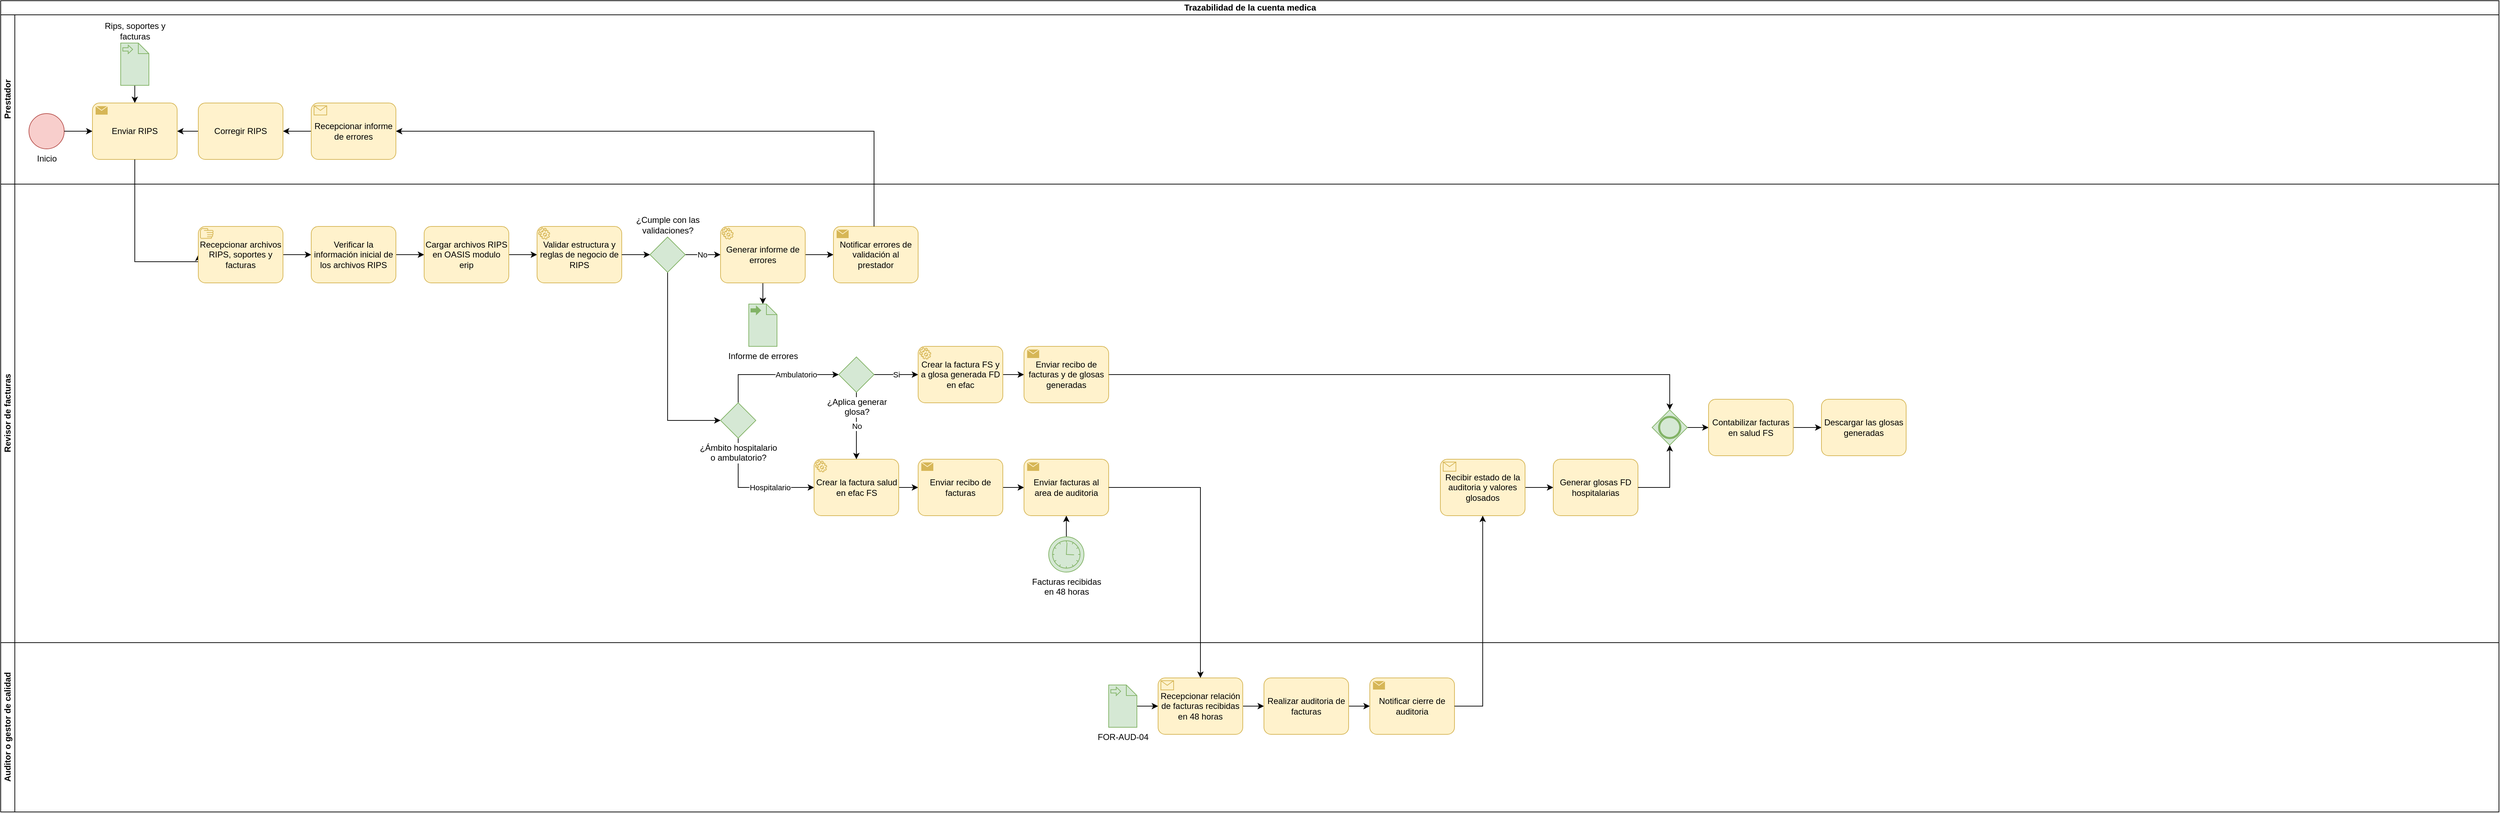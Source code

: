<mxfile version="22.0.6" type="github">
  <diagram id="C5RBs43oDa-KdzZeNtuy" name="Page-1">
    <mxGraphModel dx="1434" dy="758" grid="1" gridSize="10" guides="1" tooltips="1" connect="1" arrows="1" fold="1" page="1" pageScale="1" pageWidth="3540" pageHeight="2000" math="0" shadow="0">
      <root>
        <mxCell id="WIyWlLk6GJQsqaUBKTNV-0" />
        <mxCell id="WIyWlLk6GJQsqaUBKTNV-1" parent="WIyWlLk6GJQsqaUBKTNV-0" />
        <mxCell id="2aWyeMzdCx-4pzrAcmwg-5" value="Trazabilidad de la cuenta medica" style="swimlane;childLayout=stackLayout;resizeParent=1;resizeParentMax=0;horizontal=1;startSize=20;horizontalStack=0;html=1;" parent="WIyWlLk6GJQsqaUBKTNV-1" vertex="1">
          <mxGeometry x="10" y="10" width="3540" height="1150" as="geometry" />
        </mxCell>
        <mxCell id="2aWyeMzdCx-4pzrAcmwg-6" value="Prestador" style="swimlane;startSize=20;horizontal=0;html=1;" parent="2aWyeMzdCx-4pzrAcmwg-5" vertex="1">
          <mxGeometry y="20" width="3540" height="240" as="geometry" />
        </mxCell>
        <mxCell id="iBdwi_y_V-MF7VwGNMja-70" style="edgeStyle=orthogonalEdgeStyle;rounded=0;orthogonalLoop=1;jettySize=auto;html=1;entryX=0.5;entryY=0;entryDx=0;entryDy=0;entryPerimeter=0;" edge="1" parent="2aWyeMzdCx-4pzrAcmwg-6" source="iBdwi_y_V-MF7VwGNMja-1" target="iBdwi_y_V-MF7VwGNMja-90">
          <mxGeometry relative="1" as="geometry" />
        </mxCell>
        <mxCell id="iBdwi_y_V-MF7VwGNMja-1" value="Rips, soportes y &lt;br&gt;facturas" style="shape=mxgraph.bpmn.data;labelPosition=center;verticalLabelPosition=top;align=center;verticalAlign=bottom;size=15;html=1;bpmnTransferType=input;fillColor=#d5e8d4;strokeColor=#82b366;" vertex="1" parent="2aWyeMzdCx-4pzrAcmwg-6">
          <mxGeometry x="170" y="40" width="40" height="60" as="geometry" />
        </mxCell>
        <mxCell id="iBdwi_y_V-MF7VwGNMja-94" style="edgeStyle=orthogonalEdgeStyle;rounded=0;orthogonalLoop=1;jettySize=auto;html=1;" edge="1" parent="2aWyeMzdCx-4pzrAcmwg-6" source="iBdwi_y_V-MF7VwGNMja-22" target="iBdwi_y_V-MF7VwGNMja-92">
          <mxGeometry relative="1" as="geometry" />
        </mxCell>
        <mxCell id="iBdwi_y_V-MF7VwGNMja-22" value="Recepcionar informe de errores" style="points=[[0.25,0,0],[0.5,0,0],[0.75,0,0],[1,0.25,0],[1,0.5,0],[1,0.75,0],[0.75,1,0],[0.5,1,0],[0.25,1,0],[0,0.75,0],[0,0.5,0],[0,0.25,0]];shape=mxgraph.bpmn.task;whiteSpace=wrap;rectStyle=rounded;size=10;html=1;container=1;expand=0;collapsible=0;taskMarker=receive;fillColor=#fff2cc;strokeColor=#d6b656;" vertex="1" parent="2aWyeMzdCx-4pzrAcmwg-6">
          <mxGeometry x="440" y="125" width="120" height="80" as="geometry" />
        </mxCell>
        <mxCell id="iBdwi_y_V-MF7VwGNMja-0" value="Inicio" style="points=[[0.145,0.145,0],[0.5,0,0],[0.855,0.145,0],[1,0.5,0],[0.855,0.855,0],[0.5,1,0],[0.145,0.855,0],[0,0.5,0]];shape=mxgraph.bpmn.event;html=1;verticalLabelPosition=bottom;labelBackgroundColor=#ffffff;verticalAlign=top;align=center;perimeter=ellipsePerimeter;outlineConnect=0;aspect=fixed;outline=standard;symbol=general;fillColor=#f8cecc;strokeColor=#b85450;" vertex="1" parent="2aWyeMzdCx-4pzrAcmwg-6">
          <mxGeometry x="40" y="140" width="50" height="50" as="geometry" />
        </mxCell>
        <mxCell id="iBdwi_y_V-MF7VwGNMja-4" style="edgeStyle=orthogonalEdgeStyle;rounded=0;orthogonalLoop=1;jettySize=auto;html=1;entryX=0;entryY=0.5;entryDx=0;entryDy=0;entryPerimeter=0;" edge="1" parent="2aWyeMzdCx-4pzrAcmwg-6" source="iBdwi_y_V-MF7VwGNMja-0" target="iBdwi_y_V-MF7VwGNMja-90">
          <mxGeometry relative="1" as="geometry">
            <mxPoint x="130" y="-400" as="targetPoint" />
          </mxGeometry>
        </mxCell>
        <mxCell id="iBdwi_y_V-MF7VwGNMja-90" value="Enviar RIPS" style="points=[[0.25,0,0],[0.5,0,0],[0.75,0,0],[1,0.25,0],[1,0.5,0],[1,0.75,0],[0.75,1,0],[0.5,1,0],[0.25,1,0],[0,0.75,0],[0,0.5,0],[0,0.25,0]];shape=mxgraph.bpmn.task;whiteSpace=wrap;rectStyle=rounded;size=10;html=1;container=1;expand=0;collapsible=0;taskMarker=send;fillColor=#fff2cc;strokeColor=#d6b656;" vertex="1" parent="2aWyeMzdCx-4pzrAcmwg-6">
          <mxGeometry x="130" y="125" width="120" height="80" as="geometry" />
        </mxCell>
        <mxCell id="iBdwi_y_V-MF7VwGNMja-93" style="edgeStyle=orthogonalEdgeStyle;rounded=0;orthogonalLoop=1;jettySize=auto;html=1;" edge="1" parent="2aWyeMzdCx-4pzrAcmwg-6" source="iBdwi_y_V-MF7VwGNMja-92" target="iBdwi_y_V-MF7VwGNMja-90">
          <mxGeometry relative="1" as="geometry" />
        </mxCell>
        <mxCell id="iBdwi_y_V-MF7VwGNMja-92" value="Corregir RIPS" style="points=[[0.25,0,0],[0.5,0,0],[0.75,0,0],[1,0.25,0],[1,0.5,0],[1,0.75,0],[0.75,1,0],[0.5,1,0],[0.25,1,0],[0,0.75,0],[0,0.5,0],[0,0.25,0]];shape=mxgraph.bpmn.task;whiteSpace=wrap;rectStyle=rounded;size=10;html=1;container=1;expand=0;collapsible=0;taskMarker=abstract;fillColor=#fff2cc;strokeColor=#d6b656;" vertex="1" parent="2aWyeMzdCx-4pzrAcmwg-6">
          <mxGeometry x="280" y="125" width="120" height="80" as="geometry" />
        </mxCell>
        <mxCell id="iBdwi_y_V-MF7VwGNMja-71" style="edgeStyle=orthogonalEdgeStyle;rounded=0;orthogonalLoop=1;jettySize=auto;html=1;entryX=0;entryY=0.5;entryDx=0;entryDy=0;entryPerimeter=0;exitX=0.5;exitY=1;exitDx=0;exitDy=0;exitPerimeter=0;" edge="1" parent="2aWyeMzdCx-4pzrAcmwg-5" source="iBdwi_y_V-MF7VwGNMja-90" target="iBdwi_y_V-MF7VwGNMja-60">
          <mxGeometry relative="1" as="geometry">
            <Array as="points">
              <mxPoint x="190" y="370" />
            </Array>
          </mxGeometry>
        </mxCell>
        <mxCell id="iBdwi_y_V-MF7VwGNMja-24" value="Revisor de facturas" style="swimlane;startSize=20;horizontal=0;html=1;" vertex="1" parent="2aWyeMzdCx-4pzrAcmwg-5">
          <mxGeometry y="260" width="3540" height="650" as="geometry" />
        </mxCell>
        <mxCell id="iBdwi_y_V-MF7VwGNMja-55" value="" style="edgeStyle=orthogonalEdgeStyle;rounded=0;orthogonalLoop=1;jettySize=auto;html=1;" edge="1" parent="iBdwi_y_V-MF7VwGNMja-24" source="iBdwi_y_V-MF7VwGNMja-60" target="iBdwi_y_V-MF7VwGNMja-57">
          <mxGeometry relative="1" as="geometry">
            <mxPoint x="420" y="100" as="sourcePoint" />
          </mxGeometry>
        </mxCell>
        <mxCell id="iBdwi_y_V-MF7VwGNMja-56" value="" style="edgeStyle=orthogonalEdgeStyle;rounded=0;orthogonalLoop=1;jettySize=auto;html=1;" edge="1" parent="iBdwi_y_V-MF7VwGNMja-24" source="iBdwi_y_V-MF7VwGNMja-57" target="iBdwi_y_V-MF7VwGNMja-59">
          <mxGeometry relative="1" as="geometry" />
        </mxCell>
        <mxCell id="iBdwi_y_V-MF7VwGNMja-57" value="Verificar la información inicial de los archivos RIPS" style="points=[[0.25,0,0],[0.5,0,0],[0.75,0,0],[1,0.25,0],[1,0.5,0],[1,0.75,0],[0.75,1,0],[0.5,1,0],[0.25,1,0],[0,0.75,0],[0,0.5,0],[0,0.25,0]];shape=mxgraph.bpmn.task;whiteSpace=wrap;rectStyle=rounded;size=10;html=1;container=1;expand=0;collapsible=0;taskMarker=abstract;fillColor=#fff2cc;strokeColor=#d6b656;" vertex="1" parent="iBdwi_y_V-MF7VwGNMja-24">
          <mxGeometry x="440" y="60" width="120" height="80" as="geometry" />
        </mxCell>
        <mxCell id="iBdwi_y_V-MF7VwGNMja-58" style="edgeStyle=orthogonalEdgeStyle;rounded=0;orthogonalLoop=1;jettySize=auto;html=1;" edge="1" parent="iBdwi_y_V-MF7VwGNMja-24" source="iBdwi_y_V-MF7VwGNMja-59" target="iBdwi_y_V-MF7VwGNMja-61">
          <mxGeometry relative="1" as="geometry" />
        </mxCell>
        <mxCell id="iBdwi_y_V-MF7VwGNMja-59" value="Cargar archivos RIPS en OASIS modulo erip" style="points=[[0.25,0,0],[0.5,0,0],[0.75,0,0],[1,0.25,0],[1,0.5,0],[1,0.75,0],[0.75,1,0],[0.5,1,0],[0.25,1,0],[0,0.75,0],[0,0.5,0],[0,0.25,0]];shape=mxgraph.bpmn.task;whiteSpace=wrap;rectStyle=rounded;size=10;html=1;container=1;expand=0;collapsible=0;taskMarker=abstract;fillColor=#fff2cc;strokeColor=#d6b656;" vertex="1" parent="iBdwi_y_V-MF7VwGNMja-24">
          <mxGeometry x="600" y="60" width="120" height="80" as="geometry" />
        </mxCell>
        <mxCell id="iBdwi_y_V-MF7VwGNMja-60" value="Recepcionar archivos RIPS, soportes y facturas" style="points=[[0.25,0,0],[0.5,0,0],[0.75,0,0],[1,0.25,0],[1,0.5,0],[1,0.75,0],[0.75,1,0],[0.5,1,0],[0.25,1,0],[0,0.75,0],[0,0.5,0],[0,0.25,0]];shape=mxgraph.bpmn.task;whiteSpace=wrap;rectStyle=rounded;size=10;html=1;container=1;expand=0;collapsible=0;taskMarker=manual;fillColor=#fff2cc;strokeColor=#d6b656;" vertex="1" parent="iBdwi_y_V-MF7VwGNMja-24">
          <mxGeometry x="280" y="60" width="120" height="80" as="geometry" />
        </mxCell>
        <mxCell id="iBdwi_y_V-MF7VwGNMja-61" value="Validar estructura y reglas de negocio de RIPS" style="points=[[0.25,0,0],[0.5,0,0],[0.75,0,0],[1,0.25,0],[1,0.5,0],[1,0.75,0],[0.75,1,0],[0.5,1,0],[0.25,1,0],[0,0.75,0],[0,0.5,0],[0,0.25,0]];shape=mxgraph.bpmn.task;whiteSpace=wrap;rectStyle=rounded;size=10;html=1;container=1;expand=0;collapsible=0;taskMarker=service;fillColor=#fff2cc;strokeColor=#d6b656;" vertex="1" parent="iBdwi_y_V-MF7VwGNMja-24">
          <mxGeometry x="760" y="60" width="120" height="80" as="geometry" />
        </mxCell>
        <mxCell id="iBdwi_y_V-MF7VwGNMja-62" value="No" style="edgeStyle=orthogonalEdgeStyle;rounded=0;orthogonalLoop=1;jettySize=auto;html=1;" edge="1" parent="iBdwi_y_V-MF7VwGNMja-24" source="iBdwi_y_V-MF7VwGNMja-63" target="iBdwi_y_V-MF7VwGNMja-67">
          <mxGeometry x="-0.067" relative="1" as="geometry">
            <mxPoint as="offset" />
          </mxGeometry>
        </mxCell>
        <mxCell id="iBdwi_y_V-MF7VwGNMja-73" style="edgeStyle=orthogonalEdgeStyle;rounded=0;orthogonalLoop=1;jettySize=auto;html=1;entryX=0;entryY=0.5;entryDx=0;entryDy=0;entryPerimeter=0;" edge="1" parent="iBdwi_y_V-MF7VwGNMja-24" source="iBdwi_y_V-MF7VwGNMja-63" target="iBdwi_y_V-MF7VwGNMja-75">
          <mxGeometry relative="1" as="geometry">
            <mxPoint x="945" y="320" as="targetPoint" />
            <Array as="points">
              <mxPoint x="945" y="335" />
            </Array>
          </mxGeometry>
        </mxCell>
        <mxCell id="iBdwi_y_V-MF7VwGNMja-63" value="¿Cumple con las&lt;br&gt;validaciones?" style="points=[[0.25,0.25,0],[0.5,0,0],[0.75,0.25,0],[1,0.5,0],[0.75,0.75,0],[0.5,1,0],[0.25,0.75,0],[0,0.5,0]];shape=mxgraph.bpmn.gateway2;html=1;verticalLabelPosition=top;labelBackgroundColor=#ffffff;verticalAlign=bottom;align=center;perimeter=rhombusPerimeter;outlineConnect=0;outline=none;symbol=none;fillColor=#d5e8d4;strokeColor=#82b366;horizontal=1;labelPosition=center;" vertex="1" parent="iBdwi_y_V-MF7VwGNMja-24">
          <mxGeometry x="920" y="75" width="50" height="50" as="geometry" />
        </mxCell>
        <mxCell id="iBdwi_y_V-MF7VwGNMja-64" style="edgeStyle=orthogonalEdgeStyle;rounded=0;orthogonalLoop=1;jettySize=auto;html=1;entryX=0;entryY=0.5;entryDx=0;entryDy=0;entryPerimeter=0;" edge="1" parent="iBdwi_y_V-MF7VwGNMja-24" source="iBdwi_y_V-MF7VwGNMja-61" target="iBdwi_y_V-MF7VwGNMja-63">
          <mxGeometry relative="1" as="geometry" />
        </mxCell>
        <mxCell id="iBdwi_y_V-MF7VwGNMja-65" style="edgeStyle=orthogonalEdgeStyle;rounded=0;orthogonalLoop=1;jettySize=auto;html=1;" edge="1" parent="iBdwi_y_V-MF7VwGNMja-24" source="iBdwi_y_V-MF7VwGNMja-67" target="iBdwi_y_V-MF7VwGNMja-68">
          <mxGeometry relative="1" as="geometry" />
        </mxCell>
        <mxCell id="iBdwi_y_V-MF7VwGNMja-66" style="edgeStyle=orthogonalEdgeStyle;rounded=0;orthogonalLoop=1;jettySize=auto;html=1;" edge="1" parent="iBdwi_y_V-MF7VwGNMja-24" source="iBdwi_y_V-MF7VwGNMja-67" target="iBdwi_y_V-MF7VwGNMja-69">
          <mxGeometry relative="1" as="geometry" />
        </mxCell>
        <mxCell id="iBdwi_y_V-MF7VwGNMja-67" value="Generar informe de errores" style="points=[[0.25,0,0],[0.5,0,0],[0.75,0,0],[1,0.25,0],[1,0.5,0],[1,0.75,0],[0.75,1,0],[0.5,1,0],[0.25,1,0],[0,0.75,0],[0,0.5,0],[0,0.25,0]];shape=mxgraph.bpmn.task;whiteSpace=wrap;rectStyle=rounded;size=10;html=1;container=1;expand=0;collapsible=0;taskMarker=service;fillColor=#fff2cc;strokeColor=#d6b656;" vertex="1" parent="iBdwi_y_V-MF7VwGNMja-24">
          <mxGeometry x="1020" y="60" width="120" height="80" as="geometry" />
        </mxCell>
        <mxCell id="iBdwi_y_V-MF7VwGNMja-68" value="Informe de errores" style="shape=mxgraph.bpmn.data;labelPosition=center;verticalLabelPosition=bottom;align=center;verticalAlign=top;size=15;html=1;bpmnTransferType=output;fillColor=#d5e8d4;strokeColor=#82b366;" vertex="1" parent="iBdwi_y_V-MF7VwGNMja-24">
          <mxGeometry x="1060" y="170" width="40" height="60" as="geometry" />
        </mxCell>
        <mxCell id="iBdwi_y_V-MF7VwGNMja-69" value="Notificar errores de validación al prestador" style="points=[[0.25,0,0],[0.5,0,0],[0.75,0,0],[1,0.25,0],[1,0.5,0],[1,0.75,0],[0.75,1,0],[0.5,1,0],[0.25,1,0],[0,0.75,0],[0,0.5,0],[0,0.25,0]];shape=mxgraph.bpmn.task;whiteSpace=wrap;rectStyle=rounded;size=10;html=1;container=1;expand=0;collapsible=0;taskMarker=send;fillColor=#fff2cc;strokeColor=#d6b656;" vertex="1" parent="iBdwi_y_V-MF7VwGNMja-24">
          <mxGeometry x="1180" y="60" width="120" height="80" as="geometry" />
        </mxCell>
        <mxCell id="iBdwi_y_V-MF7VwGNMja-77" value="Ambulatorio" style="edgeStyle=orthogonalEdgeStyle;rounded=0;orthogonalLoop=1;jettySize=auto;html=1;entryX=0;entryY=0.5;entryDx=0;entryDy=0;entryPerimeter=0;" edge="1" parent="iBdwi_y_V-MF7VwGNMja-24" source="iBdwi_y_V-MF7VwGNMja-75" target="iBdwi_y_V-MF7VwGNMja-79">
          <mxGeometry x="0.333" relative="1" as="geometry">
            <mxPoint x="1120" y="420" as="targetPoint" />
            <Array as="points">
              <mxPoint x="1045" y="270" />
            </Array>
            <mxPoint as="offset" />
          </mxGeometry>
        </mxCell>
        <mxCell id="iBdwi_y_V-MF7VwGNMja-82" style="edgeStyle=orthogonalEdgeStyle;rounded=0;orthogonalLoop=1;jettySize=auto;html=1;entryX=0;entryY=0.5;entryDx=0;entryDy=0;entryPerimeter=0;" edge="1" parent="iBdwi_y_V-MF7VwGNMja-24" source="iBdwi_y_V-MF7VwGNMja-74" target="iBdwi_y_V-MF7VwGNMja-99">
          <mxGeometry relative="1" as="geometry">
            <mxPoint x="1300" y="430" as="targetPoint" />
          </mxGeometry>
        </mxCell>
        <mxCell id="iBdwi_y_V-MF7VwGNMja-76" value="Hospitalario" style="edgeStyle=orthogonalEdgeStyle;rounded=0;orthogonalLoop=1;jettySize=auto;html=1;entryX=0;entryY=0.5;entryDx=0;entryDy=0;entryPerimeter=0;" edge="1" parent="iBdwi_y_V-MF7VwGNMja-24" source="iBdwi_y_V-MF7VwGNMja-75" target="iBdwi_y_V-MF7VwGNMja-74">
          <mxGeometry x="0.296" relative="1" as="geometry">
            <Array as="points">
              <mxPoint x="1045" y="430" />
            </Array>
            <mxPoint as="offset" />
          </mxGeometry>
        </mxCell>
        <mxCell id="iBdwi_y_V-MF7VwGNMja-74" value="Crear la factura salud en efac FS" style="points=[[0.25,0,0],[0.5,0,0],[0.75,0,0],[1,0.25,0],[1,0.5,0],[1,0.75,0],[0.75,1,0],[0.5,1,0],[0.25,1,0],[0,0.75,0],[0,0.5,0],[0,0.25,0]];shape=mxgraph.bpmn.task;whiteSpace=wrap;rectStyle=rounded;size=10;html=1;container=1;expand=0;collapsible=0;taskMarker=service;fillColor=#fff2cc;strokeColor=#d6b656;" vertex="1" parent="iBdwi_y_V-MF7VwGNMja-24">
          <mxGeometry x="1152.5" y="390" width="120" height="80" as="geometry" />
        </mxCell>
        <mxCell id="iBdwi_y_V-MF7VwGNMja-85" style="edgeStyle=orthogonalEdgeStyle;rounded=0;orthogonalLoop=1;jettySize=auto;html=1;" edge="1" parent="iBdwi_y_V-MF7VwGNMja-24" source="iBdwi_y_V-MF7VwGNMja-78" target="iBdwi_y_V-MF7VwGNMja-87">
          <mxGeometry relative="1" as="geometry">
            <mxPoint x="1510" y="415" as="targetPoint" />
          </mxGeometry>
        </mxCell>
        <mxCell id="iBdwi_y_V-MF7VwGNMja-78" value="Crear la factura FS y a glosa generada FD en efac" style="points=[[0.25,0,0],[0.5,0,0],[0.75,0,0],[1,0.25,0],[1,0.5,0],[1,0.75,0],[0.75,1,0],[0.5,1,0],[0.25,1,0],[0,0.75,0],[0,0.5,0],[0,0.25,0]];shape=mxgraph.bpmn.task;whiteSpace=wrap;rectStyle=rounded;size=10;html=1;container=1;expand=0;collapsible=0;taskMarker=service;fillColor=#fff2cc;strokeColor=#d6b656;" vertex="1" parent="iBdwi_y_V-MF7VwGNMja-24">
          <mxGeometry x="1300" y="230" width="120" height="80" as="geometry" />
        </mxCell>
        <mxCell id="iBdwi_y_V-MF7VwGNMja-80" value="Si" style="edgeStyle=orthogonalEdgeStyle;rounded=0;orthogonalLoop=1;jettySize=auto;html=1;" edge="1" parent="iBdwi_y_V-MF7VwGNMja-24" source="iBdwi_y_V-MF7VwGNMja-79" target="iBdwi_y_V-MF7VwGNMja-78">
          <mxGeometry relative="1" as="geometry">
            <mxPoint x="1280" y="415" as="targetPoint" />
          </mxGeometry>
        </mxCell>
        <mxCell id="iBdwi_y_V-MF7VwGNMja-81" value="No" style="edgeStyle=orthogonalEdgeStyle;rounded=0;orthogonalLoop=1;jettySize=auto;html=1;" edge="1" parent="iBdwi_y_V-MF7VwGNMja-24" source="iBdwi_y_V-MF7VwGNMja-79" target="iBdwi_y_V-MF7VwGNMja-74">
          <mxGeometry relative="1" as="geometry" />
        </mxCell>
        <mxCell id="iBdwi_y_V-MF7VwGNMja-79" value="¿Aplica generar&lt;br&gt;glosa?" style="points=[[0.25,0.25,0],[0.5,0,0],[0.75,0.25,0],[1,0.5,0],[0.75,0.75,0],[0.5,1,0],[0.25,0.75,0],[0,0.5,0]];shape=mxgraph.bpmn.gateway2;html=1;verticalLabelPosition=bottom;labelBackgroundColor=#ffffff;verticalAlign=top;align=center;perimeter=rhombusPerimeter;outlineConnect=0;outline=none;symbol=none;fillColor=#d5e8d4;strokeColor=#82b366;" vertex="1" parent="iBdwi_y_V-MF7VwGNMja-24">
          <mxGeometry x="1187.5" y="245" width="50" height="50" as="geometry" />
        </mxCell>
        <mxCell id="iBdwi_y_V-MF7VwGNMja-89" style="edgeStyle=orthogonalEdgeStyle;rounded=0;orthogonalLoop=1;jettySize=auto;html=1;exitX=1;exitY=0.5;exitDx=0;exitDy=0;exitPerimeter=0;" edge="1" parent="iBdwi_y_V-MF7VwGNMja-24" source="iBdwi_y_V-MF7VwGNMja-99" target="iBdwi_y_V-MF7VwGNMja-88">
          <mxGeometry relative="1" as="geometry">
            <mxPoint x="1420" y="430" as="sourcePoint" />
          </mxGeometry>
        </mxCell>
        <mxCell id="iBdwi_y_V-MF7VwGNMja-72" style="edgeStyle=orthogonalEdgeStyle;rounded=0;orthogonalLoop=1;jettySize=auto;html=1;entryX=1;entryY=0.5;entryDx=0;entryDy=0;entryPerimeter=0;" edge="1" parent="iBdwi_y_V-MF7VwGNMja-24" target="iBdwi_y_V-MF7VwGNMja-22">
          <mxGeometry relative="1" as="geometry">
            <mxPoint x="1237.5" y="60" as="sourcePoint" />
            <mxPoint x="840" y="-90" as="targetPoint" />
            <Array as="points">
              <mxPoint x="1238" y="-75" />
            </Array>
          </mxGeometry>
        </mxCell>
        <mxCell id="iBdwi_y_V-MF7VwGNMja-87" value="Enviar recibo de facturas y de glosas generadas" style="points=[[0.25,0,0],[0.5,0,0],[0.75,0,0],[1,0.25,0],[1,0.5,0],[1,0.75,0],[0.75,1,0],[0.5,1,0],[0.25,1,0],[0,0.75,0],[0,0.5,0],[0,0.25,0]];shape=mxgraph.bpmn.task;whiteSpace=wrap;rectStyle=rounded;size=10;html=1;container=1;expand=0;collapsible=0;taskMarker=send;fillColor=#fff2cc;strokeColor=#d6b656;" vertex="1" parent="iBdwi_y_V-MF7VwGNMja-24">
          <mxGeometry x="1450" y="230" width="120" height="80" as="geometry" />
        </mxCell>
        <mxCell id="iBdwi_y_V-MF7VwGNMja-88" value="Enviar facturas al area de auditoria" style="points=[[0.25,0,0],[0.5,0,0],[0.75,0,0],[1,0.25,0],[1,0.5,0],[1,0.75,0],[0.75,1,0],[0.5,1,0],[0.25,1,0],[0,0.75,0],[0,0.5,0],[0,0.25,0]];shape=mxgraph.bpmn.task;whiteSpace=wrap;rectStyle=rounded;size=10;html=1;container=1;expand=0;collapsible=0;taskMarker=send;fillColor=#fff2cc;strokeColor=#d6b656;" vertex="1" parent="iBdwi_y_V-MF7VwGNMja-24">
          <mxGeometry x="1450" y="390" width="120" height="80" as="geometry" />
        </mxCell>
        <mxCell id="iBdwi_y_V-MF7VwGNMja-96" style="edgeStyle=orthogonalEdgeStyle;rounded=0;orthogonalLoop=1;jettySize=auto;html=1;" edge="1" parent="iBdwi_y_V-MF7VwGNMja-24" source="iBdwi_y_V-MF7VwGNMja-95" target="iBdwi_y_V-MF7VwGNMja-88">
          <mxGeometry relative="1" as="geometry" />
        </mxCell>
        <mxCell id="iBdwi_y_V-MF7VwGNMja-95" value="Facturas recibidas&lt;br&gt;en 48 horas" style="points=[[0.145,0.145,0],[0.5,0,0],[0.855,0.145,0],[1,0.5,0],[0.855,0.855,0],[0.5,1,0],[0.145,0.855,0],[0,0.5,0]];shape=mxgraph.bpmn.event;html=1;verticalLabelPosition=bottom;labelBackgroundColor=#ffffff;verticalAlign=top;align=center;perimeter=ellipsePerimeter;outlineConnect=0;aspect=fixed;outline=standard;symbol=timer;fillColor=#d5e8d4;strokeColor=#82b366;" vertex="1" parent="iBdwi_y_V-MF7VwGNMja-24">
          <mxGeometry x="1485" y="500" width="50" height="50" as="geometry" />
        </mxCell>
        <mxCell id="iBdwi_y_V-MF7VwGNMja-75" value="¿Ámbito hospitalario&lt;br&gt;o ambulatorio?" style="points=[[0.25,0.25,0],[0.5,0,0],[0.75,0.25,0],[1,0.5,0],[0.75,0.75,0],[0.5,1,0],[0.25,0.75,0],[0,0.5,0]];shape=mxgraph.bpmn.gateway2;html=1;verticalLabelPosition=bottom;labelBackgroundColor=#ffffff;verticalAlign=top;align=center;perimeter=rhombusPerimeter;outlineConnect=0;outline=none;symbol=none;fillColor=#d5e8d4;strokeColor=#82b366;" vertex="1" parent="iBdwi_y_V-MF7VwGNMja-24">
          <mxGeometry x="1020" y="310" width="50" height="50" as="geometry" />
        </mxCell>
        <mxCell id="iBdwi_y_V-MF7VwGNMja-99" value="Enviar recibo de facturas" style="points=[[0.25,0,0],[0.5,0,0],[0.75,0,0],[1,0.25,0],[1,0.5,0],[1,0.75,0],[0.75,1,0],[0.5,1,0],[0.25,1,0],[0,0.75,0],[0,0.5,0],[0,0.25,0]];shape=mxgraph.bpmn.task;whiteSpace=wrap;rectStyle=rounded;size=10;html=1;container=1;expand=0;collapsible=0;taskMarker=send;fillColor=#fff2cc;strokeColor=#d6b656;" vertex="1" parent="iBdwi_y_V-MF7VwGNMja-24">
          <mxGeometry x="1300" y="390" width="120" height="80" as="geometry" />
        </mxCell>
        <mxCell id="iBdwi_y_V-MF7VwGNMja-116" style="edgeStyle=orthogonalEdgeStyle;rounded=0;orthogonalLoop=1;jettySize=auto;html=1;" edge="1" parent="iBdwi_y_V-MF7VwGNMja-24" source="iBdwi_y_V-MF7VwGNMja-114" target="iBdwi_y_V-MF7VwGNMja-115">
          <mxGeometry relative="1" as="geometry" />
        </mxCell>
        <mxCell id="iBdwi_y_V-MF7VwGNMja-114" value="Recibir estado de la auditoria y valores glosados" style="points=[[0.25,0,0],[0.5,0,0],[0.75,0,0],[1,0.25,0],[1,0.5,0],[1,0.75,0],[0.75,1,0],[0.5,1,0],[0.25,1,0],[0,0.75,0],[0,0.5,0],[0,0.25,0]];shape=mxgraph.bpmn.task;whiteSpace=wrap;rectStyle=rounded;size=10;html=1;container=1;expand=0;collapsible=0;taskMarker=receive;fillColor=#fff2cc;strokeColor=#d6b656;" vertex="1" parent="iBdwi_y_V-MF7VwGNMja-24">
          <mxGeometry x="2040" y="390" width="120" height="80" as="geometry" />
        </mxCell>
        <mxCell id="iBdwi_y_V-MF7VwGNMja-115" value="Generar glosas FD hospitalarias" style="points=[[0.25,0,0],[0.5,0,0],[0.75,0,0],[1,0.25,0],[1,0.5,0],[1,0.75,0],[0.75,1,0],[0.5,1,0],[0.25,1,0],[0,0.75,0],[0,0.5,0],[0,0.25,0]];shape=mxgraph.bpmn.task;whiteSpace=wrap;rectStyle=rounded;size=10;html=1;container=1;expand=0;collapsible=0;taskMarker=abstract;fillColor=#fff2cc;strokeColor=#d6b656;" vertex="1" parent="iBdwi_y_V-MF7VwGNMja-24">
          <mxGeometry x="2200" y="390" width="120" height="80" as="geometry" />
        </mxCell>
        <mxCell id="iBdwi_y_V-MF7VwGNMja-121" style="edgeStyle=orthogonalEdgeStyle;rounded=0;orthogonalLoop=1;jettySize=auto;html=1;" edge="1" parent="iBdwi_y_V-MF7VwGNMja-24" source="iBdwi_y_V-MF7VwGNMja-117" target="iBdwi_y_V-MF7VwGNMja-122">
          <mxGeometry relative="1" as="geometry">
            <mxPoint x="2440" y="345" as="targetPoint" />
          </mxGeometry>
        </mxCell>
        <mxCell id="iBdwi_y_V-MF7VwGNMja-117" value="" style="points=[[0.25,0.25,0],[0.5,0,0],[0.75,0.25,0],[1,0.5,0],[0.75,0.75,0],[0.5,1,0],[0.25,0.75,0],[0,0.5,0]];shape=mxgraph.bpmn.gateway2;html=1;verticalLabelPosition=bottom;labelBackgroundColor=#ffffff;verticalAlign=top;align=center;perimeter=rhombusPerimeter;outlineConnect=0;outline=end;symbol=general;fillColor=#d5e8d4;strokeColor=#82b366;" vertex="1" parent="iBdwi_y_V-MF7VwGNMja-24">
          <mxGeometry x="2340" y="320" width="50" height="50" as="geometry" />
        </mxCell>
        <mxCell id="iBdwi_y_V-MF7VwGNMja-119" style="edgeStyle=orthogonalEdgeStyle;rounded=0;orthogonalLoop=1;jettySize=auto;html=1;entryX=0.5;entryY=1;entryDx=0;entryDy=0;entryPerimeter=0;" edge="1" parent="iBdwi_y_V-MF7VwGNMja-24" source="iBdwi_y_V-MF7VwGNMja-115" target="iBdwi_y_V-MF7VwGNMja-117">
          <mxGeometry relative="1" as="geometry" />
        </mxCell>
        <mxCell id="iBdwi_y_V-MF7VwGNMja-120" style="edgeStyle=orthogonalEdgeStyle;rounded=0;orthogonalLoop=1;jettySize=auto;html=1;entryX=0.5;entryY=0;entryDx=0;entryDy=0;entryPerimeter=0;" edge="1" parent="iBdwi_y_V-MF7VwGNMja-24" source="iBdwi_y_V-MF7VwGNMja-87" target="iBdwi_y_V-MF7VwGNMja-117">
          <mxGeometry relative="1" as="geometry" />
        </mxCell>
        <mxCell id="iBdwi_y_V-MF7VwGNMja-124" style="edgeStyle=orthogonalEdgeStyle;rounded=0;orthogonalLoop=1;jettySize=auto;html=1;" edge="1" parent="iBdwi_y_V-MF7VwGNMja-24" source="iBdwi_y_V-MF7VwGNMja-122" target="iBdwi_y_V-MF7VwGNMja-123">
          <mxGeometry relative="1" as="geometry" />
        </mxCell>
        <mxCell id="iBdwi_y_V-MF7VwGNMja-122" value="Contabilizar facturas en salud FS" style="points=[[0.25,0,0],[0.5,0,0],[0.75,0,0],[1,0.25,0],[1,0.5,0],[1,0.75,0],[0.75,1,0],[0.5,1,0],[0.25,1,0],[0,0.75,0],[0,0.5,0],[0,0.25,0]];shape=mxgraph.bpmn.task;whiteSpace=wrap;rectStyle=rounded;size=10;html=1;container=1;expand=0;collapsible=0;taskMarker=abstract;fillColor=#fff2cc;strokeColor=#d6b656;" vertex="1" parent="iBdwi_y_V-MF7VwGNMja-24">
          <mxGeometry x="2420" y="305" width="120" height="80" as="geometry" />
        </mxCell>
        <mxCell id="iBdwi_y_V-MF7VwGNMja-123" value="Descargar las glosas generadas" style="points=[[0.25,0,0],[0.5,0,0],[0.75,0,0],[1,0.25,0],[1,0.5,0],[1,0.75,0],[0.75,1,0],[0.5,1,0],[0.25,1,0],[0,0.75,0],[0,0.5,0],[0,0.25,0]];shape=mxgraph.bpmn.task;whiteSpace=wrap;rectStyle=rounded;size=10;html=1;container=1;expand=0;collapsible=0;taskMarker=abstract;fillColor=#fff2cc;strokeColor=#d6b656;" vertex="1" parent="iBdwi_y_V-MF7VwGNMja-24">
          <mxGeometry x="2580" y="305" width="120" height="80" as="geometry" />
        </mxCell>
        <mxCell id="iBdwi_y_V-MF7VwGNMja-101" value="Auditor o gestor de calidad" style="swimlane;startSize=20;horizontal=0;html=1;" vertex="1" parent="2aWyeMzdCx-4pzrAcmwg-5">
          <mxGeometry y="910" width="3540" height="240" as="geometry" />
        </mxCell>
        <mxCell id="iBdwi_y_V-MF7VwGNMja-104" style="edgeStyle=orthogonalEdgeStyle;rounded=0;orthogonalLoop=1;jettySize=auto;html=1;" edge="1" parent="iBdwi_y_V-MF7VwGNMja-101" source="iBdwi_y_V-MF7VwGNMja-105" target="iBdwi_y_V-MF7VwGNMja-110">
          <mxGeometry relative="1" as="geometry" />
        </mxCell>
        <mxCell id="iBdwi_y_V-MF7VwGNMja-105" value="Recepcionar relación de facturas recibidas en 48 horas" style="points=[[0.25,0,0],[0.5,0,0],[0.75,0,0],[1,0.25,0],[1,0.5,0],[1,0.75,0],[0.75,1,0],[0.5,1,0],[0.25,1,0],[0,0.75,0],[0,0.5,0],[0,0.25,0]];shape=mxgraph.bpmn.task;whiteSpace=wrap;rectStyle=rounded;size=10;html=1;container=1;expand=0;collapsible=0;taskMarker=receive;fillColor=#fff2cc;strokeColor=#d6b656;" vertex="1" parent="iBdwi_y_V-MF7VwGNMja-101">
          <mxGeometry x="1640" y="50" width="120" height="80" as="geometry" />
        </mxCell>
        <mxCell id="iBdwi_y_V-MF7VwGNMja-108" value="Notificar cierre de auditoria" style="points=[[0.25,0,0],[0.5,0,0],[0.75,0,0],[1,0.25,0],[1,0.5,0],[1,0.75,0],[0.75,1,0],[0.5,1,0],[0.25,1,0],[0,0.75,0],[0,0.5,0],[0,0.25,0]];shape=mxgraph.bpmn.task;whiteSpace=wrap;rectStyle=rounded;size=10;html=1;container=1;expand=0;collapsible=0;taskMarker=send;fillColor=#fff2cc;strokeColor=#d6b656;" vertex="1" parent="iBdwi_y_V-MF7VwGNMja-101">
          <mxGeometry x="1940" y="50" width="120" height="80" as="geometry" />
        </mxCell>
        <mxCell id="iBdwi_y_V-MF7VwGNMja-109" style="edgeStyle=orthogonalEdgeStyle;rounded=0;orthogonalLoop=1;jettySize=auto;html=1;" edge="1" parent="iBdwi_y_V-MF7VwGNMja-101" source="iBdwi_y_V-MF7VwGNMja-110" target="iBdwi_y_V-MF7VwGNMja-108">
          <mxGeometry relative="1" as="geometry" />
        </mxCell>
        <mxCell id="iBdwi_y_V-MF7VwGNMja-110" value="Realizar auditoria de facturas" style="points=[[0.25,0,0],[0.5,0,0],[0.75,0,0],[1,0.25,0],[1,0.5,0],[1,0.75,0],[0.75,1,0],[0.5,1,0],[0.25,1,0],[0,0.75,0],[0,0.5,0],[0,0.25,0]];shape=mxgraph.bpmn.task;whiteSpace=wrap;rectStyle=rounded;size=10;html=1;container=1;expand=0;collapsible=0;taskMarker=abstract;fillColor=#fff2cc;strokeColor=#d6b656;" vertex="1" parent="iBdwi_y_V-MF7VwGNMja-101">
          <mxGeometry x="1790" y="50" width="120" height="80" as="geometry" />
        </mxCell>
        <mxCell id="iBdwi_y_V-MF7VwGNMja-112" style="edgeStyle=orthogonalEdgeStyle;rounded=0;orthogonalLoop=1;jettySize=auto;html=1;" edge="1" parent="iBdwi_y_V-MF7VwGNMja-101" source="iBdwi_y_V-MF7VwGNMja-111" target="iBdwi_y_V-MF7VwGNMja-105">
          <mxGeometry relative="1" as="geometry" />
        </mxCell>
        <mxCell id="iBdwi_y_V-MF7VwGNMja-111" value="FOR-AUD-04" style="shape=mxgraph.bpmn.data;labelPosition=center;verticalLabelPosition=bottom;align=center;verticalAlign=top;size=15;html=1;bpmnTransferType=input;fillColor=#d5e8d4;strokeColor=#82b366;" vertex="1" parent="iBdwi_y_V-MF7VwGNMja-101">
          <mxGeometry x="1570" y="60" width="40" height="60" as="geometry" />
        </mxCell>
        <mxCell id="iBdwi_y_V-MF7VwGNMja-97" style="edgeStyle=orthogonalEdgeStyle;rounded=0;orthogonalLoop=1;jettySize=auto;html=1;" edge="1" parent="2aWyeMzdCx-4pzrAcmwg-5" source="iBdwi_y_V-MF7VwGNMja-88" target="iBdwi_y_V-MF7VwGNMja-105">
          <mxGeometry relative="1" as="geometry">
            <mxPoint x="1600" y="690" as="targetPoint" />
          </mxGeometry>
        </mxCell>
        <mxCell id="iBdwi_y_V-MF7VwGNMja-113" style="edgeStyle=orthogonalEdgeStyle;rounded=0;orthogonalLoop=1;jettySize=auto;html=1;" edge="1" parent="2aWyeMzdCx-4pzrAcmwg-5" source="iBdwi_y_V-MF7VwGNMja-108" target="iBdwi_y_V-MF7VwGNMja-114">
          <mxGeometry relative="1" as="geometry">
            <mxPoint x="2090" y="740" as="targetPoint" />
            <Array as="points">
              <mxPoint x="2100" y="1000" />
            </Array>
          </mxGeometry>
        </mxCell>
      </root>
    </mxGraphModel>
  </diagram>
</mxfile>
